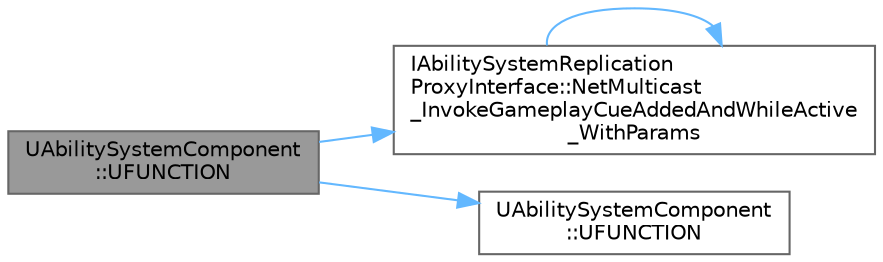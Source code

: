 digraph "UAbilitySystemComponent::UFUNCTION"
{
 // INTERACTIVE_SVG=YES
 // LATEX_PDF_SIZE
  bgcolor="transparent";
  edge [fontname=Helvetica,fontsize=10,labelfontname=Helvetica,labelfontsize=10];
  node [fontname=Helvetica,fontsize=10,shape=box,height=0.2,width=0.4];
  rankdir="LR";
  Node1 [id="Node000001",label="UAbilitySystemComponent\l::UFUNCTION",height=0.2,width=0.4,color="gray40", fillcolor="grey60", style="filled", fontcolor="black",tooltip=" "];
  Node1 -> Node2 [id="edge1_Node000001_Node000002",color="steelblue1",style="solid",tooltip=" "];
  Node2 [id="Node000002",label="IAbilitySystemReplication\lProxyInterface::NetMulticast\l_InvokeGameplayCueAddedAndWhileActive\l_WithParams",height=0.2,width=0.4,color="grey40", fillcolor="white", style="filled",URL="$de/d00/classIAbilitySystemReplicationProxyInterface.html#a8a0e00d01277f78277bf92cbc9f557ff",tooltip=" "];
  Node2 -> Node2 [id="edge2_Node000002_Node000002",color="steelblue1",style="solid",tooltip=" "];
  Node1 -> Node3 [id="edge3_Node000001_Node000003",color="steelblue1",style="solid",tooltip=" "];
  Node3 [id="Node000003",label="UAbilitySystemComponent\l::UFUNCTION",height=0.2,width=0.4,color="grey40", fillcolor="white", style="filled",URL="$d4/d2d/classUAbilitySystemComponent.html#a859959b712df304a664db757f2c6c8f4",tooltip=" "];
}
